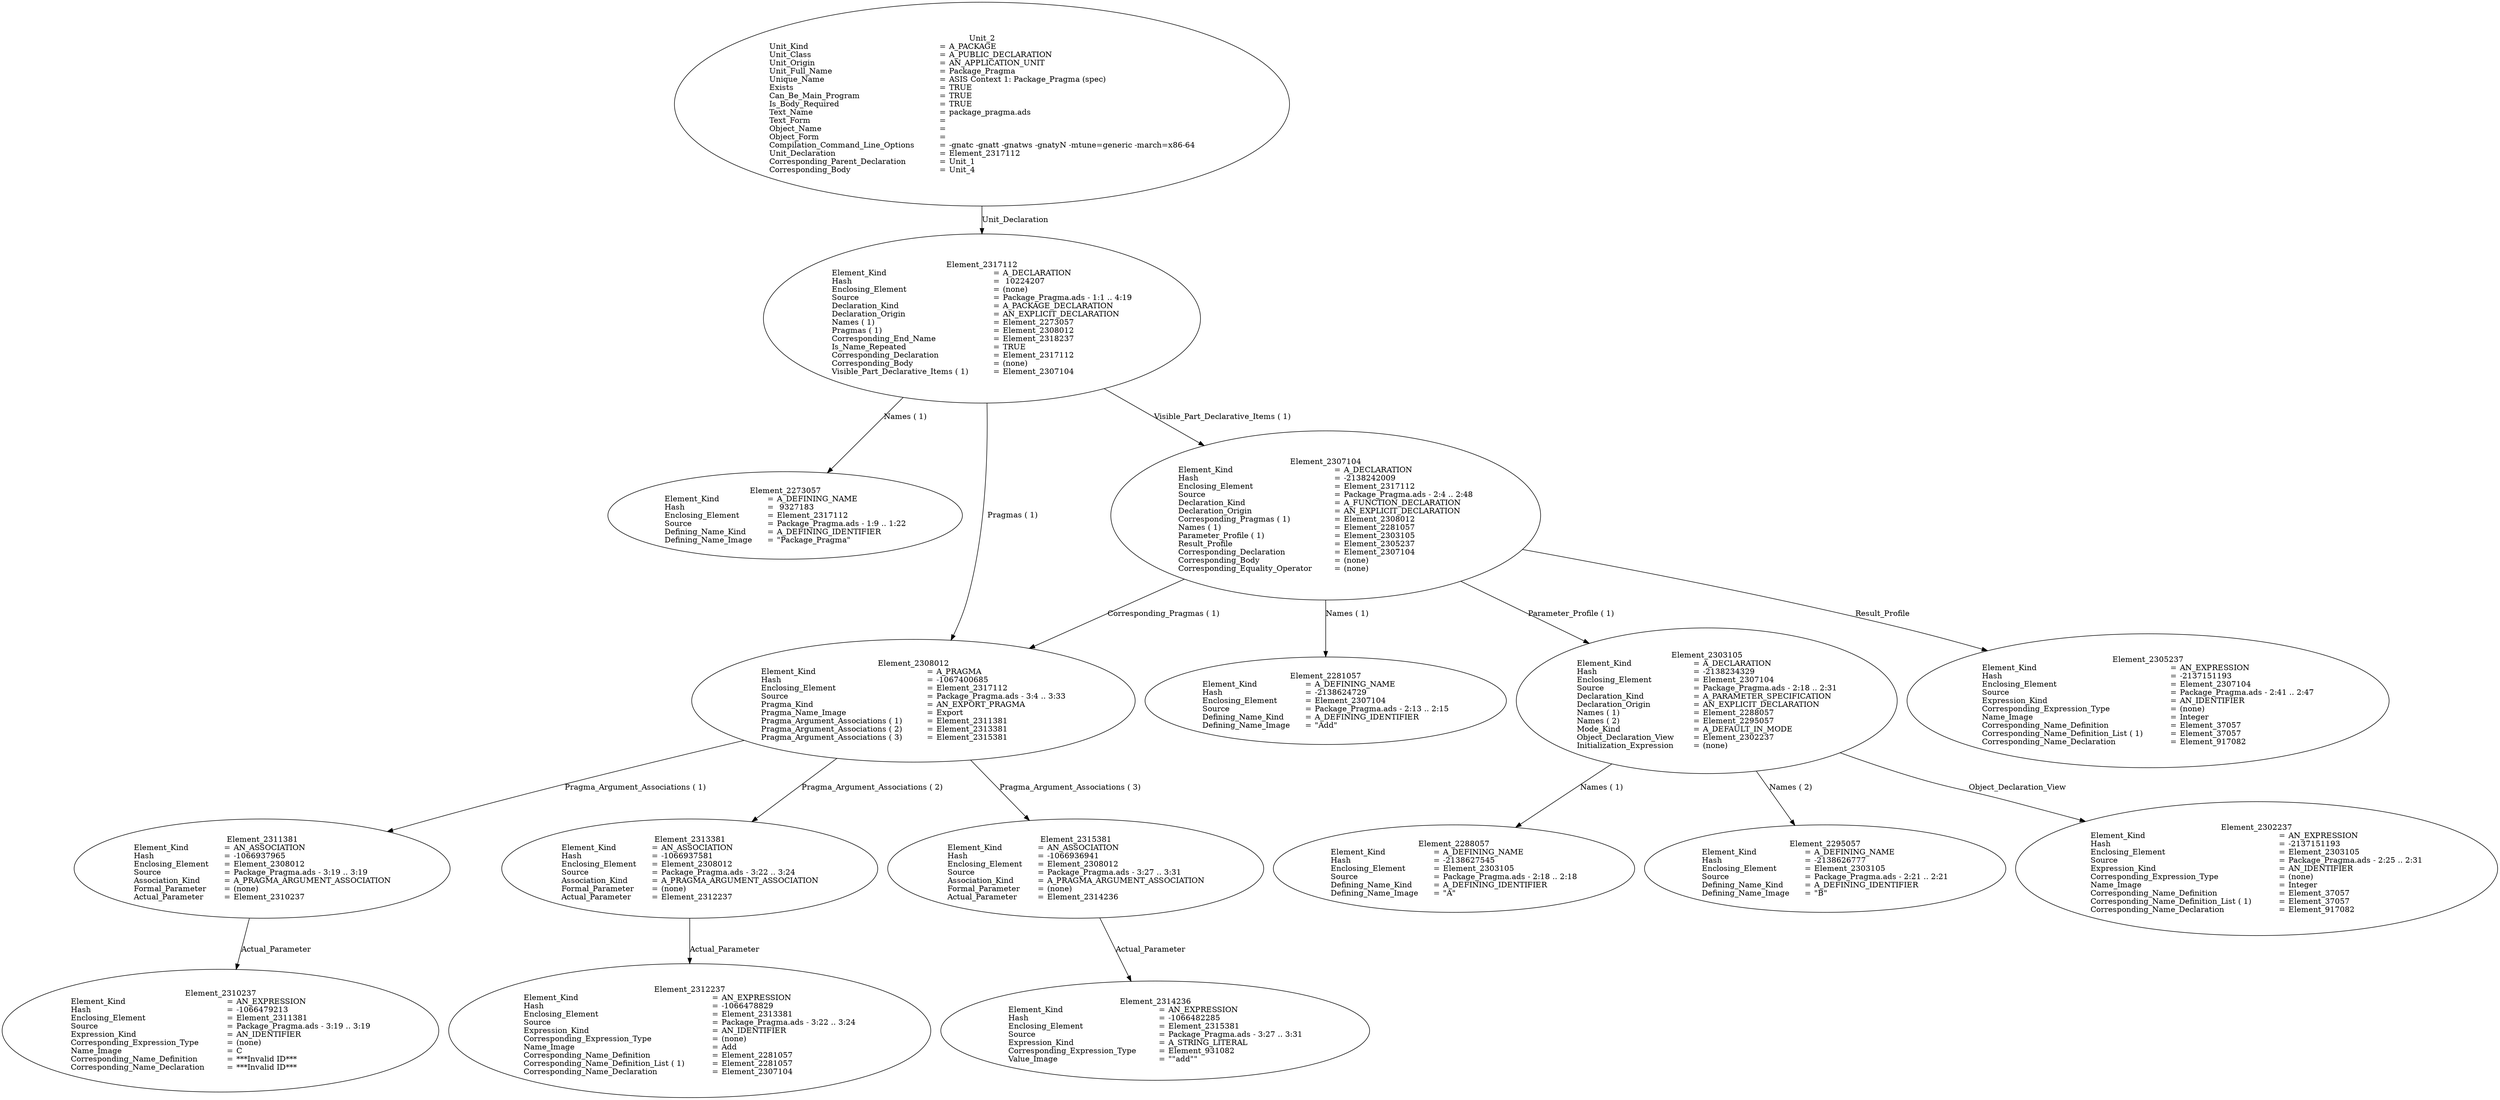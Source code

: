 digraph "package_pragma.adt" {
  Unit_2 -> Element_2317112
      [ label=Unit_Declaration ];
  Unit_2
      [ label=<<TABLE BORDER="0" CELLBORDER="0" CELLSPACING="0" CELLPADDING="0"> 
          <TR><TD COLSPAN="3">Unit_2</TD></TR>
          <TR><TD ALIGN="LEFT">Unit_Kind   </TD><TD> = </TD><TD ALIGN="LEFT">A_PACKAGE</TD></TR>
          <TR><TD ALIGN="LEFT">Unit_Class   </TD><TD> = </TD><TD ALIGN="LEFT">A_PUBLIC_DECLARATION</TD></TR>
          <TR><TD ALIGN="LEFT">Unit_Origin   </TD><TD> = </TD><TD ALIGN="LEFT">AN_APPLICATION_UNIT</TD></TR>
          <TR><TD ALIGN="LEFT">Unit_Full_Name    </TD><TD> = </TD><TD ALIGN="LEFT">Package_Pragma</TD></TR>
          <TR><TD ALIGN="LEFT">Unique_Name   </TD><TD> = </TD><TD ALIGN="LEFT">ASIS Context 1: Package_Pragma (spec)</TD></TR>
          <TR><TD ALIGN="LEFT">Exists  </TD><TD> = </TD><TD ALIGN="LEFT">TRUE</TD></TR>
          <TR><TD ALIGN="LEFT">Can_Be_Main_Program     </TD><TD> = </TD><TD ALIGN="LEFT">TRUE</TD></TR>
          <TR><TD ALIGN="LEFT">Is_Body_Required     </TD><TD> = </TD><TD ALIGN="LEFT">TRUE</TD></TR>
          <TR><TD ALIGN="LEFT">Text_Name   </TD><TD> = </TD><TD ALIGN="LEFT">package_pragma.ads</TD></TR>
          <TR><TD ALIGN="LEFT">Text_Form   </TD><TD> = </TD><TD ALIGN="LEFT"></TD></TR>
          <TR><TD ALIGN="LEFT">Object_Name   </TD><TD> = </TD><TD ALIGN="LEFT"></TD></TR>
          <TR><TD ALIGN="LEFT">Object_Form   </TD><TD> = </TD><TD ALIGN="LEFT"></TD></TR>
          <TR><TD ALIGN="LEFT">Compilation_Command_Line_Options         </TD><TD> = </TD><TD ALIGN="LEFT">-gnatc -gnatt -gnatws -gnatyN -mtune=generic -march=x86-64</TD></TR>
          <TR><TD ALIGN="LEFT">Unit_Declaration     </TD><TD> = </TD><TD ALIGN="LEFT">Element_2317112</TD></TR>
          <TR><TD ALIGN="LEFT">Corresponding_Parent_Declaration         </TD><TD> = </TD><TD ALIGN="LEFT">Unit_1</TD></TR>
          <TR><TD ALIGN="LEFT">Corresponding_Body     </TD><TD> = </TD><TD ALIGN="LEFT">Unit_4</TD></TR>
          </TABLE>> ];
  Element_2317112 -> Element_2273057
      [ label="Names ( 1)" ];
  Element_2317112 -> Element_2308012
      [ label="Pragmas ( 1)" ];
  Element_2317112 -> Element_2307104
      [ label="Visible_Part_Declarative_Items ( 1)" ];
  Element_2317112
      [ label=<<TABLE BORDER="0" CELLBORDER="0" CELLSPACING="0" CELLPADDING="0"> 
          <TR><TD COLSPAN="3">Element_2317112</TD></TR>
          <TR><TD ALIGN="LEFT">Element_Kind    </TD><TD> = </TD><TD ALIGN="LEFT">A_DECLARATION</TD></TR>
          <TR><TD ALIGN="LEFT">Hash  </TD><TD> = </TD><TD ALIGN="LEFT"> 10224207</TD></TR>
          <TR><TD ALIGN="LEFT">Enclosing_Element     </TD><TD> = </TD><TD ALIGN="LEFT">(none)</TD></TR>
          <TR><TD ALIGN="LEFT">Source  </TD><TD> = </TD><TD ALIGN="LEFT">Package_Pragma.ads - 1:1 .. 4:19</TD></TR>
          <TR><TD ALIGN="LEFT">Declaration_Kind     </TD><TD> = </TD><TD ALIGN="LEFT">A_PACKAGE_DECLARATION</TD></TR>
          <TR><TD ALIGN="LEFT">Declaration_Origin     </TD><TD> = </TD><TD ALIGN="LEFT">AN_EXPLICIT_DECLARATION</TD></TR>
          <TR><TD ALIGN="LEFT">Names ( 1)   </TD><TD> = </TD><TD ALIGN="LEFT">Element_2273057</TD></TR>
          <TR><TD ALIGN="LEFT">Pragmas ( 1)    </TD><TD> = </TD><TD ALIGN="LEFT">Element_2308012</TD></TR>
          <TR><TD ALIGN="LEFT">Corresponding_End_Name      </TD><TD> = </TD><TD ALIGN="LEFT">Element_2318237</TD></TR>
          <TR><TD ALIGN="LEFT">Is_Name_Repeated     </TD><TD> = </TD><TD ALIGN="LEFT">TRUE</TD></TR>
          <TR><TD ALIGN="LEFT">Corresponding_Declaration       </TD><TD> = </TD><TD ALIGN="LEFT">Element_2317112</TD></TR>
          <TR><TD ALIGN="LEFT">Corresponding_Body     </TD><TD> = </TD><TD ALIGN="LEFT">(none)</TD></TR>
          <TR><TD ALIGN="LEFT">Visible_Part_Declarative_Items ( 1)         </TD><TD> = </TD><TD ALIGN="LEFT">Element_2307104</TD></TR>
          </TABLE>> ];
  Element_2273057
      [ label=<<TABLE BORDER="0" CELLBORDER="0" CELLSPACING="0" CELLPADDING="0"> 
          <TR><TD COLSPAN="3">Element_2273057</TD></TR>
          <TR><TD ALIGN="LEFT">Element_Kind    </TD><TD> = </TD><TD ALIGN="LEFT">A_DEFINING_NAME</TD></TR>
          <TR><TD ALIGN="LEFT">Hash  </TD><TD> = </TD><TD ALIGN="LEFT"> 9327183</TD></TR>
          <TR><TD ALIGN="LEFT">Enclosing_Element     </TD><TD> = </TD><TD ALIGN="LEFT">Element_2317112</TD></TR>
          <TR><TD ALIGN="LEFT">Source  </TD><TD> = </TD><TD ALIGN="LEFT">Package_Pragma.ads - 1:9 .. 1:22</TD></TR>
          <TR><TD ALIGN="LEFT">Defining_Name_Kind     </TD><TD> = </TD><TD ALIGN="LEFT">A_DEFINING_IDENTIFIER</TD></TR>
          <TR><TD ALIGN="LEFT">Defining_Name_Image     </TD><TD> = </TD><TD ALIGN="LEFT">"Package_Pragma"</TD></TR>
          </TABLE>> ];
  Element_2307104 -> Element_2308012
      [ label="Corresponding_Pragmas ( 1)" ];
  Element_2307104 -> Element_2281057
      [ label="Names ( 1)" ];
  Element_2307104 -> Element_2303105
      [ label="Parameter_Profile ( 1)" ];
  Element_2307104 -> Element_2305237
      [ label=Result_Profile ];
  Element_2307104
      [ label=<<TABLE BORDER="0" CELLBORDER="0" CELLSPACING="0" CELLPADDING="0"> 
          <TR><TD COLSPAN="3">Element_2307104</TD></TR>
          <TR><TD ALIGN="LEFT">Element_Kind    </TD><TD> = </TD><TD ALIGN="LEFT">A_DECLARATION</TD></TR>
          <TR><TD ALIGN="LEFT">Hash  </TD><TD> = </TD><TD ALIGN="LEFT">-2138242009</TD></TR>
          <TR><TD ALIGN="LEFT">Enclosing_Element     </TD><TD> = </TD><TD ALIGN="LEFT">Element_2317112</TD></TR>
          <TR><TD ALIGN="LEFT">Source  </TD><TD> = </TD><TD ALIGN="LEFT">Package_Pragma.ads - 2:4 .. 2:48</TD></TR>
          <TR><TD ALIGN="LEFT">Declaration_Kind     </TD><TD> = </TD><TD ALIGN="LEFT">A_FUNCTION_DECLARATION</TD></TR>
          <TR><TD ALIGN="LEFT">Declaration_Origin     </TD><TD> = </TD><TD ALIGN="LEFT">AN_EXPLICIT_DECLARATION</TD></TR>
          <TR><TD ALIGN="LEFT">Corresponding_Pragmas ( 1)       </TD><TD> = </TD><TD ALIGN="LEFT">Element_2308012</TD></TR>
          <TR><TD ALIGN="LEFT">Names ( 1)   </TD><TD> = </TD><TD ALIGN="LEFT">Element_2281057</TD></TR>
          <TR><TD ALIGN="LEFT">Parameter_Profile ( 1)      </TD><TD> = </TD><TD ALIGN="LEFT">Element_2303105</TD></TR>
          <TR><TD ALIGN="LEFT">Result_Profile    </TD><TD> = </TD><TD ALIGN="LEFT">Element_2305237</TD></TR>
          <TR><TD ALIGN="LEFT">Corresponding_Declaration       </TD><TD> = </TD><TD ALIGN="LEFT">Element_2307104</TD></TR>
          <TR><TD ALIGN="LEFT">Corresponding_Body     </TD><TD> = </TD><TD ALIGN="LEFT">(none)</TD></TR>
          <TR><TD ALIGN="LEFT">Corresponding_Equality_Operator        </TD><TD> = </TD><TD ALIGN="LEFT">(none)</TD></TR>
          </TABLE>> ];
  Element_2281057
      [ label=<<TABLE BORDER="0" CELLBORDER="0" CELLSPACING="0" CELLPADDING="0"> 
          <TR><TD COLSPAN="3">Element_2281057</TD></TR>
          <TR><TD ALIGN="LEFT">Element_Kind    </TD><TD> = </TD><TD ALIGN="LEFT">A_DEFINING_NAME</TD></TR>
          <TR><TD ALIGN="LEFT">Hash  </TD><TD> = </TD><TD ALIGN="LEFT">-2138624729</TD></TR>
          <TR><TD ALIGN="LEFT">Enclosing_Element     </TD><TD> = </TD><TD ALIGN="LEFT">Element_2307104</TD></TR>
          <TR><TD ALIGN="LEFT">Source  </TD><TD> = </TD><TD ALIGN="LEFT">Package_Pragma.ads - 2:13 .. 2:15</TD></TR>
          <TR><TD ALIGN="LEFT">Defining_Name_Kind     </TD><TD> = </TD><TD ALIGN="LEFT">A_DEFINING_IDENTIFIER</TD></TR>
          <TR><TD ALIGN="LEFT">Defining_Name_Image     </TD><TD> = </TD><TD ALIGN="LEFT">"Add"</TD></TR>
          </TABLE>> ];
  Element_2303105 -> Element_2288057
      [ label="Names ( 1)" ];
  Element_2303105 -> Element_2295057
      [ label="Names ( 2)" ];
  Element_2303105 -> Element_2302237
      [ label=Object_Declaration_View ];
  Element_2303105
      [ label=<<TABLE BORDER="0" CELLBORDER="0" CELLSPACING="0" CELLPADDING="0"> 
          <TR><TD COLSPAN="3">Element_2303105</TD></TR>
          <TR><TD ALIGN="LEFT">Element_Kind    </TD><TD> = </TD><TD ALIGN="LEFT">A_DECLARATION</TD></TR>
          <TR><TD ALIGN="LEFT">Hash  </TD><TD> = </TD><TD ALIGN="LEFT">-2138234329</TD></TR>
          <TR><TD ALIGN="LEFT">Enclosing_Element     </TD><TD> = </TD><TD ALIGN="LEFT">Element_2307104</TD></TR>
          <TR><TD ALIGN="LEFT">Source  </TD><TD> = </TD><TD ALIGN="LEFT">Package_Pragma.ads - 2:18 .. 2:31</TD></TR>
          <TR><TD ALIGN="LEFT">Declaration_Kind     </TD><TD> = </TD><TD ALIGN="LEFT">A_PARAMETER_SPECIFICATION</TD></TR>
          <TR><TD ALIGN="LEFT">Declaration_Origin     </TD><TD> = </TD><TD ALIGN="LEFT">AN_EXPLICIT_DECLARATION</TD></TR>
          <TR><TD ALIGN="LEFT">Names ( 1)   </TD><TD> = </TD><TD ALIGN="LEFT">Element_2288057</TD></TR>
          <TR><TD ALIGN="LEFT">Names ( 2)   </TD><TD> = </TD><TD ALIGN="LEFT">Element_2295057</TD></TR>
          <TR><TD ALIGN="LEFT">Mode_Kind   </TD><TD> = </TD><TD ALIGN="LEFT">A_DEFAULT_IN_MODE</TD></TR>
          <TR><TD ALIGN="LEFT">Object_Declaration_View      </TD><TD> = </TD><TD ALIGN="LEFT">Element_2302237</TD></TR>
          <TR><TD ALIGN="LEFT">Initialization_Expression       </TD><TD> = </TD><TD ALIGN="LEFT">(none)</TD></TR>
          </TABLE>> ];
  Element_2288057
      [ label=<<TABLE BORDER="0" CELLBORDER="0" CELLSPACING="0" CELLPADDING="0"> 
          <TR><TD COLSPAN="3">Element_2288057</TD></TR>
          <TR><TD ALIGN="LEFT">Element_Kind    </TD><TD> = </TD><TD ALIGN="LEFT">A_DEFINING_NAME</TD></TR>
          <TR><TD ALIGN="LEFT">Hash  </TD><TD> = </TD><TD ALIGN="LEFT">-2138627545</TD></TR>
          <TR><TD ALIGN="LEFT">Enclosing_Element     </TD><TD> = </TD><TD ALIGN="LEFT">Element_2303105</TD></TR>
          <TR><TD ALIGN="LEFT">Source  </TD><TD> = </TD><TD ALIGN="LEFT">Package_Pragma.ads - 2:18 .. 2:18</TD></TR>
          <TR><TD ALIGN="LEFT">Defining_Name_Kind     </TD><TD> = </TD><TD ALIGN="LEFT">A_DEFINING_IDENTIFIER</TD></TR>
          <TR><TD ALIGN="LEFT">Defining_Name_Image     </TD><TD> = </TD><TD ALIGN="LEFT">"A"</TD></TR>
          </TABLE>> ];
  Element_2295057
      [ label=<<TABLE BORDER="0" CELLBORDER="0" CELLSPACING="0" CELLPADDING="0"> 
          <TR><TD COLSPAN="3">Element_2295057</TD></TR>
          <TR><TD ALIGN="LEFT">Element_Kind    </TD><TD> = </TD><TD ALIGN="LEFT">A_DEFINING_NAME</TD></TR>
          <TR><TD ALIGN="LEFT">Hash  </TD><TD> = </TD><TD ALIGN="LEFT">-2138626777</TD></TR>
          <TR><TD ALIGN="LEFT">Enclosing_Element     </TD><TD> = </TD><TD ALIGN="LEFT">Element_2303105</TD></TR>
          <TR><TD ALIGN="LEFT">Source  </TD><TD> = </TD><TD ALIGN="LEFT">Package_Pragma.ads - 2:21 .. 2:21</TD></TR>
          <TR><TD ALIGN="LEFT">Defining_Name_Kind     </TD><TD> = </TD><TD ALIGN="LEFT">A_DEFINING_IDENTIFIER</TD></TR>
          <TR><TD ALIGN="LEFT">Defining_Name_Image     </TD><TD> = </TD><TD ALIGN="LEFT">"B"</TD></TR>
          </TABLE>> ];
  Element_2302237
      [ label=<<TABLE BORDER="0" CELLBORDER="0" CELLSPACING="0" CELLPADDING="0"> 
          <TR><TD COLSPAN="3">Element_2302237</TD></TR>
          <TR><TD ALIGN="LEFT">Element_Kind    </TD><TD> = </TD><TD ALIGN="LEFT">AN_EXPRESSION</TD></TR>
          <TR><TD ALIGN="LEFT">Hash  </TD><TD> = </TD><TD ALIGN="LEFT">-2137151193</TD></TR>
          <TR><TD ALIGN="LEFT">Enclosing_Element     </TD><TD> = </TD><TD ALIGN="LEFT">Element_2303105</TD></TR>
          <TR><TD ALIGN="LEFT">Source  </TD><TD> = </TD><TD ALIGN="LEFT">Package_Pragma.ads - 2:25 .. 2:31</TD></TR>
          <TR><TD ALIGN="LEFT">Expression_Kind    </TD><TD> = </TD><TD ALIGN="LEFT">AN_IDENTIFIER</TD></TR>
          <TR><TD ALIGN="LEFT">Corresponding_Expression_Type        </TD><TD> = </TD><TD ALIGN="LEFT">(none)</TD></TR>
          <TR><TD ALIGN="LEFT">Name_Image   </TD><TD> = </TD><TD ALIGN="LEFT">Integer</TD></TR>
          <TR><TD ALIGN="LEFT">Corresponding_Name_Definition        </TD><TD> = </TD><TD ALIGN="LEFT">Element_37057</TD></TR>
          <TR><TD ALIGN="LEFT">Corresponding_Name_Definition_List ( 1)          </TD><TD> = </TD><TD ALIGN="LEFT">Element_37057</TD></TR>
          <TR><TD ALIGN="LEFT">Corresponding_Name_Declaration        </TD><TD> = </TD><TD ALIGN="LEFT">Element_917082</TD></TR>
          </TABLE>> ];
  Element_2305237
      [ label=<<TABLE BORDER="0" CELLBORDER="0" CELLSPACING="0" CELLPADDING="0"> 
          <TR><TD COLSPAN="3">Element_2305237</TD></TR>
          <TR><TD ALIGN="LEFT">Element_Kind    </TD><TD> = </TD><TD ALIGN="LEFT">AN_EXPRESSION</TD></TR>
          <TR><TD ALIGN="LEFT">Hash  </TD><TD> = </TD><TD ALIGN="LEFT">-2137151193</TD></TR>
          <TR><TD ALIGN="LEFT">Enclosing_Element     </TD><TD> = </TD><TD ALIGN="LEFT">Element_2307104</TD></TR>
          <TR><TD ALIGN="LEFT">Source  </TD><TD> = </TD><TD ALIGN="LEFT">Package_Pragma.ads - 2:41 .. 2:47</TD></TR>
          <TR><TD ALIGN="LEFT">Expression_Kind    </TD><TD> = </TD><TD ALIGN="LEFT">AN_IDENTIFIER</TD></TR>
          <TR><TD ALIGN="LEFT">Corresponding_Expression_Type        </TD><TD> = </TD><TD ALIGN="LEFT">(none)</TD></TR>
          <TR><TD ALIGN="LEFT">Name_Image   </TD><TD> = </TD><TD ALIGN="LEFT">Integer</TD></TR>
          <TR><TD ALIGN="LEFT">Corresponding_Name_Definition        </TD><TD> = </TD><TD ALIGN="LEFT">Element_37057</TD></TR>
          <TR><TD ALIGN="LEFT">Corresponding_Name_Definition_List ( 1)          </TD><TD> = </TD><TD ALIGN="LEFT">Element_37057</TD></TR>
          <TR><TD ALIGN="LEFT">Corresponding_Name_Declaration        </TD><TD> = </TD><TD ALIGN="LEFT">Element_917082</TD></TR>
          </TABLE>> ];
  Element_2308012 -> Element_2311381
      [ label="Pragma_Argument_Associations ( 1)" ];
  Element_2308012 -> Element_2313381
      [ label="Pragma_Argument_Associations ( 2)" ];
  Element_2308012 -> Element_2315381
      [ label="Pragma_Argument_Associations ( 3)" ];
  Element_2308012
      [ label=<<TABLE BORDER="0" CELLBORDER="0" CELLSPACING="0" CELLPADDING="0"> 
          <TR><TD COLSPAN="3">Element_2308012</TD></TR>
          <TR><TD ALIGN="LEFT">Element_Kind    </TD><TD> = </TD><TD ALIGN="LEFT">A_PRAGMA</TD></TR>
          <TR><TD ALIGN="LEFT">Hash  </TD><TD> = </TD><TD ALIGN="LEFT">-1067400685</TD></TR>
          <TR><TD ALIGN="LEFT">Enclosing_Element     </TD><TD> = </TD><TD ALIGN="LEFT">Element_2317112</TD></TR>
          <TR><TD ALIGN="LEFT">Source  </TD><TD> = </TD><TD ALIGN="LEFT">Package_Pragma.ads - 3:4 .. 3:33</TD></TR>
          <TR><TD ALIGN="LEFT">Pragma_Kind   </TD><TD> = </TD><TD ALIGN="LEFT">AN_EXPORT_PRAGMA</TD></TR>
          <TR><TD ALIGN="LEFT">Pragma_Name_Image     </TD><TD> = </TD><TD ALIGN="LEFT">Export</TD></TR>
          <TR><TD ALIGN="LEFT">Pragma_Argument_Associations ( 1)         </TD><TD> = </TD><TD ALIGN="LEFT">Element_2311381</TD></TR>
          <TR><TD ALIGN="LEFT">Pragma_Argument_Associations ( 2)         </TD><TD> = </TD><TD ALIGN="LEFT">Element_2313381</TD></TR>
          <TR><TD ALIGN="LEFT">Pragma_Argument_Associations ( 3)         </TD><TD> = </TD><TD ALIGN="LEFT">Element_2315381</TD></TR>
          </TABLE>> ];
  Element_2311381 -> Element_2310237
      [ label=Actual_Parameter ];
  Element_2311381
      [ label=<<TABLE BORDER="0" CELLBORDER="0" CELLSPACING="0" CELLPADDING="0"> 
          <TR><TD COLSPAN="3">Element_2311381</TD></TR>
          <TR><TD ALIGN="LEFT">Element_Kind    </TD><TD> = </TD><TD ALIGN="LEFT">AN_ASSOCIATION</TD></TR>
          <TR><TD ALIGN="LEFT">Hash  </TD><TD> = </TD><TD ALIGN="LEFT">-1066937965</TD></TR>
          <TR><TD ALIGN="LEFT">Enclosing_Element     </TD><TD> = </TD><TD ALIGN="LEFT">Element_2308012</TD></TR>
          <TR><TD ALIGN="LEFT">Source  </TD><TD> = </TD><TD ALIGN="LEFT">Package_Pragma.ads - 3:19 .. 3:19</TD></TR>
          <TR><TD ALIGN="LEFT">Association_Kind     </TD><TD> = </TD><TD ALIGN="LEFT">A_PRAGMA_ARGUMENT_ASSOCIATION</TD></TR>
          <TR><TD ALIGN="LEFT">Formal_Parameter     </TD><TD> = </TD><TD ALIGN="LEFT">(none)</TD></TR>
          <TR><TD ALIGN="LEFT">Actual_Parameter     </TD><TD> = </TD><TD ALIGN="LEFT">Element_2310237</TD></TR>
          </TABLE>> ];
  Element_2310237
      [ label=<<TABLE BORDER="0" CELLBORDER="0" CELLSPACING="0" CELLPADDING="0"> 
          <TR><TD COLSPAN="3">Element_2310237</TD></TR>
          <TR><TD ALIGN="LEFT">Element_Kind    </TD><TD> = </TD><TD ALIGN="LEFT">AN_EXPRESSION</TD></TR>
          <TR><TD ALIGN="LEFT">Hash  </TD><TD> = </TD><TD ALIGN="LEFT">-1066479213</TD></TR>
          <TR><TD ALIGN="LEFT">Enclosing_Element     </TD><TD> = </TD><TD ALIGN="LEFT">Element_2311381</TD></TR>
          <TR><TD ALIGN="LEFT">Source  </TD><TD> = </TD><TD ALIGN="LEFT">Package_Pragma.ads - 3:19 .. 3:19</TD></TR>
          <TR><TD ALIGN="LEFT">Expression_Kind    </TD><TD> = </TD><TD ALIGN="LEFT">AN_IDENTIFIER</TD></TR>
          <TR><TD ALIGN="LEFT">Corresponding_Expression_Type        </TD><TD> = </TD><TD ALIGN="LEFT">(none)</TD></TR>
          <TR><TD ALIGN="LEFT">Name_Image   </TD><TD> = </TD><TD ALIGN="LEFT">C</TD></TR>
          <TR><TD ALIGN="LEFT">Corresponding_Name_Definition        </TD><TD> = </TD><TD ALIGN="LEFT">***Invalid ID***</TD></TR>
          <TR><TD ALIGN="LEFT">Corresponding_Name_Declaration        </TD><TD> = </TD><TD ALIGN="LEFT">***Invalid ID***</TD></TR>
          </TABLE>> ];
  Element_2313381 -> Element_2312237
      [ label=Actual_Parameter ];
  Element_2313381
      [ label=<<TABLE BORDER="0" CELLBORDER="0" CELLSPACING="0" CELLPADDING="0"> 
          <TR><TD COLSPAN="3">Element_2313381</TD></TR>
          <TR><TD ALIGN="LEFT">Element_Kind    </TD><TD> = </TD><TD ALIGN="LEFT">AN_ASSOCIATION</TD></TR>
          <TR><TD ALIGN="LEFT">Hash  </TD><TD> = </TD><TD ALIGN="LEFT">-1066937581</TD></TR>
          <TR><TD ALIGN="LEFT">Enclosing_Element     </TD><TD> = </TD><TD ALIGN="LEFT">Element_2308012</TD></TR>
          <TR><TD ALIGN="LEFT">Source  </TD><TD> = </TD><TD ALIGN="LEFT">Package_Pragma.ads - 3:22 .. 3:24</TD></TR>
          <TR><TD ALIGN="LEFT">Association_Kind     </TD><TD> = </TD><TD ALIGN="LEFT">A_PRAGMA_ARGUMENT_ASSOCIATION</TD></TR>
          <TR><TD ALIGN="LEFT">Formal_Parameter     </TD><TD> = </TD><TD ALIGN="LEFT">(none)</TD></TR>
          <TR><TD ALIGN="LEFT">Actual_Parameter     </TD><TD> = </TD><TD ALIGN="LEFT">Element_2312237</TD></TR>
          </TABLE>> ];
  Element_2312237
      [ label=<<TABLE BORDER="0" CELLBORDER="0" CELLSPACING="0" CELLPADDING="0"> 
          <TR><TD COLSPAN="3">Element_2312237</TD></TR>
          <TR><TD ALIGN="LEFT">Element_Kind    </TD><TD> = </TD><TD ALIGN="LEFT">AN_EXPRESSION</TD></TR>
          <TR><TD ALIGN="LEFT">Hash  </TD><TD> = </TD><TD ALIGN="LEFT">-1066478829</TD></TR>
          <TR><TD ALIGN="LEFT">Enclosing_Element     </TD><TD> = </TD><TD ALIGN="LEFT">Element_2313381</TD></TR>
          <TR><TD ALIGN="LEFT">Source  </TD><TD> = </TD><TD ALIGN="LEFT">Package_Pragma.ads - 3:22 .. 3:24</TD></TR>
          <TR><TD ALIGN="LEFT">Expression_Kind    </TD><TD> = </TD><TD ALIGN="LEFT">AN_IDENTIFIER</TD></TR>
          <TR><TD ALIGN="LEFT">Corresponding_Expression_Type        </TD><TD> = </TD><TD ALIGN="LEFT">(none)</TD></TR>
          <TR><TD ALIGN="LEFT">Name_Image   </TD><TD> = </TD><TD ALIGN="LEFT">Add</TD></TR>
          <TR><TD ALIGN="LEFT">Corresponding_Name_Definition        </TD><TD> = </TD><TD ALIGN="LEFT">Element_2281057</TD></TR>
          <TR><TD ALIGN="LEFT">Corresponding_Name_Definition_List ( 1)          </TD><TD> = </TD><TD ALIGN="LEFT">Element_2281057</TD></TR>
          <TR><TD ALIGN="LEFT">Corresponding_Name_Declaration        </TD><TD> = </TD><TD ALIGN="LEFT">Element_2307104</TD></TR>
          </TABLE>> ];
  Element_2315381 -> Element_2314236
      [ label=Actual_Parameter ];
  Element_2315381
      [ label=<<TABLE BORDER="0" CELLBORDER="0" CELLSPACING="0" CELLPADDING="0"> 
          <TR><TD COLSPAN="3">Element_2315381</TD></TR>
          <TR><TD ALIGN="LEFT">Element_Kind    </TD><TD> = </TD><TD ALIGN="LEFT">AN_ASSOCIATION</TD></TR>
          <TR><TD ALIGN="LEFT">Hash  </TD><TD> = </TD><TD ALIGN="LEFT">-1066936941</TD></TR>
          <TR><TD ALIGN="LEFT">Enclosing_Element     </TD><TD> = </TD><TD ALIGN="LEFT">Element_2308012</TD></TR>
          <TR><TD ALIGN="LEFT">Source  </TD><TD> = </TD><TD ALIGN="LEFT">Package_Pragma.ads - 3:27 .. 3:31</TD></TR>
          <TR><TD ALIGN="LEFT">Association_Kind     </TD><TD> = </TD><TD ALIGN="LEFT">A_PRAGMA_ARGUMENT_ASSOCIATION</TD></TR>
          <TR><TD ALIGN="LEFT">Formal_Parameter     </TD><TD> = </TD><TD ALIGN="LEFT">(none)</TD></TR>
          <TR><TD ALIGN="LEFT">Actual_Parameter     </TD><TD> = </TD><TD ALIGN="LEFT">Element_2314236</TD></TR>
          </TABLE>> ];
  Element_2314236
      [ label=<<TABLE BORDER="0" CELLBORDER="0" CELLSPACING="0" CELLPADDING="0"> 
          <TR><TD COLSPAN="3">Element_2314236</TD></TR>
          <TR><TD ALIGN="LEFT">Element_Kind    </TD><TD> = </TD><TD ALIGN="LEFT">AN_EXPRESSION</TD></TR>
          <TR><TD ALIGN="LEFT">Hash  </TD><TD> = </TD><TD ALIGN="LEFT">-1066482285</TD></TR>
          <TR><TD ALIGN="LEFT">Enclosing_Element     </TD><TD> = </TD><TD ALIGN="LEFT">Element_2315381</TD></TR>
          <TR><TD ALIGN="LEFT">Source  </TD><TD> = </TD><TD ALIGN="LEFT">Package_Pragma.ads - 3:27 .. 3:31</TD></TR>
          <TR><TD ALIGN="LEFT">Expression_Kind    </TD><TD> = </TD><TD ALIGN="LEFT">A_STRING_LITERAL</TD></TR>
          <TR><TD ALIGN="LEFT">Corresponding_Expression_Type        </TD><TD> = </TD><TD ALIGN="LEFT">Element_931082</TD></TR>
          <TR><TD ALIGN="LEFT">Value_Image   </TD><TD> = </TD><TD ALIGN="LEFT">""add""</TD></TR>
          </TABLE>> ]
}
